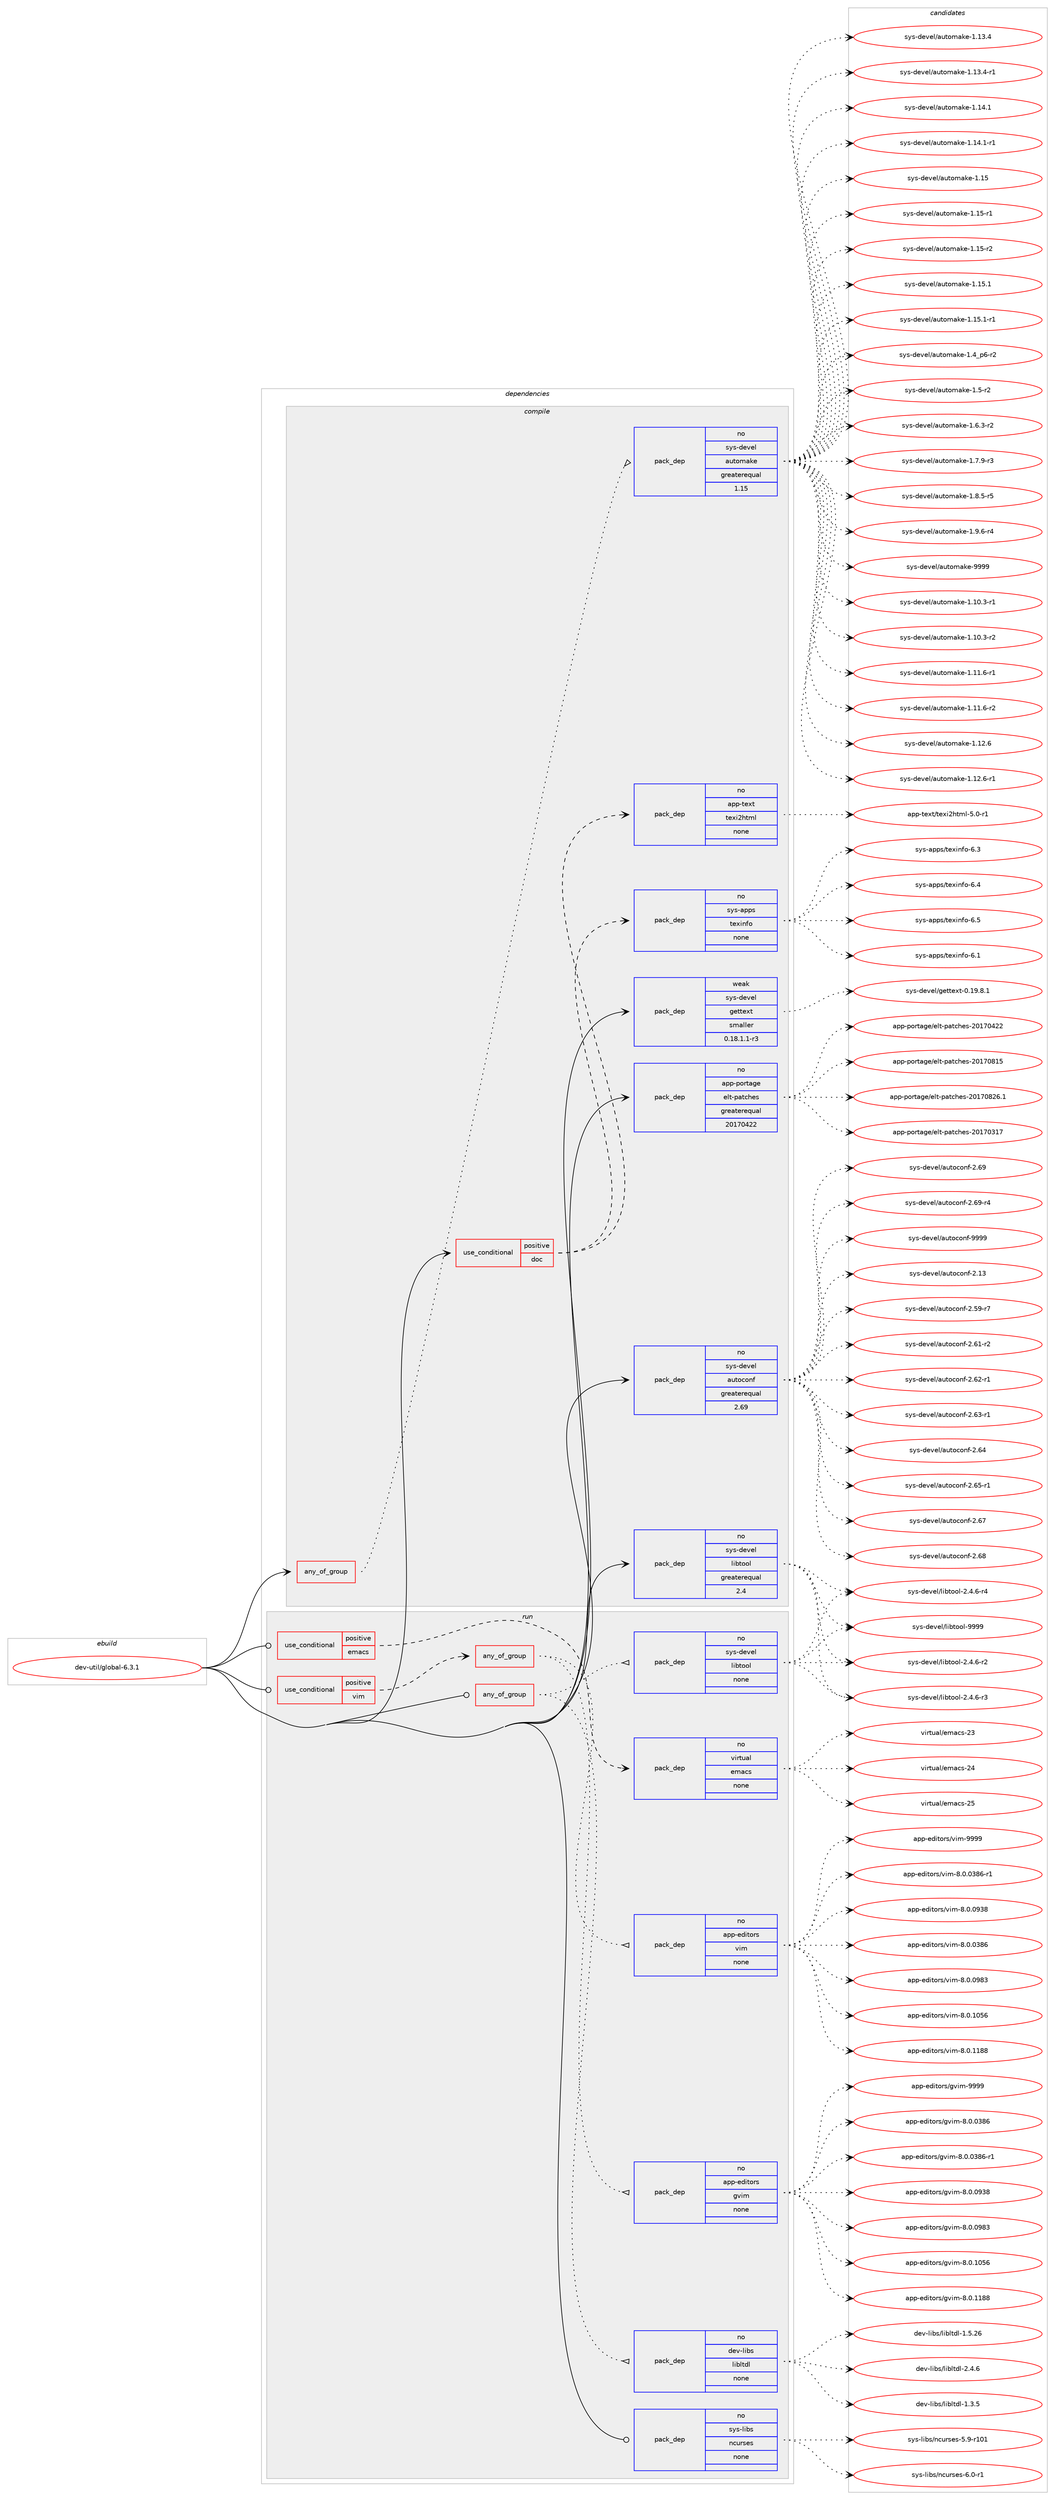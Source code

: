 digraph prolog {

# *************
# Graph options
# *************

newrank=true;
concentrate=true;
compound=true;
graph [rankdir=LR,fontname=Helvetica,fontsize=10,ranksep=1.5];#, ranksep=2.5, nodesep=0.2];
edge  [arrowhead=vee];
node  [fontname=Helvetica,fontsize=10];

# **********
# The ebuild
# **********

subgraph cluster_leftcol {
color=gray;
rank=same;
label=<<i>ebuild</i>>;
id [label="dev-util/global-6.3.1", color=red, width=4, href="../dev-util/global-6.3.1.svg"];
}

# ****************
# The dependencies
# ****************

subgraph cluster_midcol {
color=gray;
label=<<i>dependencies</i>>;
subgraph cluster_compile {
fillcolor="#eeeeee";
style=filled;
label=<<i>compile</i>>;
subgraph any4182 {
dependency285852 [label=<<TABLE BORDER="0" CELLBORDER="1" CELLSPACING="0" CELLPADDING="4"><TR><TD CELLPADDING="10">any_of_group</TD></TR></TABLE>>, shape=none, color=red];subgraph pack203381 {
dependency285853 [label=<<TABLE BORDER="0" CELLBORDER="1" CELLSPACING="0" CELLPADDING="4" WIDTH="220"><TR><TD ROWSPAN="6" CELLPADDING="30">pack_dep</TD></TR><TR><TD WIDTH="110">no</TD></TR><TR><TD>sys-devel</TD></TR><TR><TD>automake</TD></TR><TR><TD>greaterequal</TD></TR><TR><TD>1.15</TD></TR></TABLE>>, shape=none, color=blue];
}
dependency285852:e -> dependency285853:w [weight=20,style="dotted",arrowhead="oinv"];
}
id:e -> dependency285852:w [weight=20,style="solid",arrowhead="vee"];
subgraph cond78237 {
dependency285854 [label=<<TABLE BORDER="0" CELLBORDER="1" CELLSPACING="0" CELLPADDING="4"><TR><TD ROWSPAN="3" CELLPADDING="10">use_conditional</TD></TR><TR><TD>positive</TD></TR><TR><TD>doc</TD></TR></TABLE>>, shape=none, color=red];
subgraph pack203382 {
dependency285855 [label=<<TABLE BORDER="0" CELLBORDER="1" CELLSPACING="0" CELLPADDING="4" WIDTH="220"><TR><TD ROWSPAN="6" CELLPADDING="30">pack_dep</TD></TR><TR><TD WIDTH="110">no</TD></TR><TR><TD>app-text</TD></TR><TR><TD>texi2html</TD></TR><TR><TD>none</TD></TR><TR><TD></TD></TR></TABLE>>, shape=none, color=blue];
}
dependency285854:e -> dependency285855:w [weight=20,style="dashed",arrowhead="vee"];
subgraph pack203383 {
dependency285856 [label=<<TABLE BORDER="0" CELLBORDER="1" CELLSPACING="0" CELLPADDING="4" WIDTH="220"><TR><TD ROWSPAN="6" CELLPADDING="30">pack_dep</TD></TR><TR><TD WIDTH="110">no</TD></TR><TR><TD>sys-apps</TD></TR><TR><TD>texinfo</TD></TR><TR><TD>none</TD></TR><TR><TD></TD></TR></TABLE>>, shape=none, color=blue];
}
dependency285854:e -> dependency285856:w [weight=20,style="dashed",arrowhead="vee"];
}
id:e -> dependency285854:w [weight=20,style="solid",arrowhead="vee"];
subgraph pack203384 {
dependency285857 [label=<<TABLE BORDER="0" CELLBORDER="1" CELLSPACING="0" CELLPADDING="4" WIDTH="220"><TR><TD ROWSPAN="6" CELLPADDING="30">pack_dep</TD></TR><TR><TD WIDTH="110">no</TD></TR><TR><TD>app-portage</TD></TR><TR><TD>elt-patches</TD></TR><TR><TD>greaterequal</TD></TR><TR><TD>20170422</TD></TR></TABLE>>, shape=none, color=blue];
}
id:e -> dependency285857:w [weight=20,style="solid",arrowhead="vee"];
subgraph pack203385 {
dependency285858 [label=<<TABLE BORDER="0" CELLBORDER="1" CELLSPACING="0" CELLPADDING="4" WIDTH="220"><TR><TD ROWSPAN="6" CELLPADDING="30">pack_dep</TD></TR><TR><TD WIDTH="110">no</TD></TR><TR><TD>sys-devel</TD></TR><TR><TD>autoconf</TD></TR><TR><TD>greaterequal</TD></TR><TR><TD>2.69</TD></TR></TABLE>>, shape=none, color=blue];
}
id:e -> dependency285858:w [weight=20,style="solid",arrowhead="vee"];
subgraph pack203386 {
dependency285859 [label=<<TABLE BORDER="0" CELLBORDER="1" CELLSPACING="0" CELLPADDING="4" WIDTH="220"><TR><TD ROWSPAN="6" CELLPADDING="30">pack_dep</TD></TR><TR><TD WIDTH="110">no</TD></TR><TR><TD>sys-devel</TD></TR><TR><TD>libtool</TD></TR><TR><TD>greaterequal</TD></TR><TR><TD>2.4</TD></TR></TABLE>>, shape=none, color=blue];
}
id:e -> dependency285859:w [weight=20,style="solid",arrowhead="vee"];
subgraph pack203387 {
dependency285860 [label=<<TABLE BORDER="0" CELLBORDER="1" CELLSPACING="0" CELLPADDING="4" WIDTH="220"><TR><TD ROWSPAN="6" CELLPADDING="30">pack_dep</TD></TR><TR><TD WIDTH="110">weak</TD></TR><TR><TD>sys-devel</TD></TR><TR><TD>gettext</TD></TR><TR><TD>smaller</TD></TR><TR><TD>0.18.1.1-r3</TD></TR></TABLE>>, shape=none, color=blue];
}
id:e -> dependency285860:w [weight=20,style="solid",arrowhead="vee"];
}
subgraph cluster_compileandrun {
fillcolor="#eeeeee";
style=filled;
label=<<i>compile and run</i>>;
}
subgraph cluster_run {
fillcolor="#eeeeee";
style=filled;
label=<<i>run</i>>;
subgraph any4183 {
dependency285861 [label=<<TABLE BORDER="0" CELLBORDER="1" CELLSPACING="0" CELLPADDING="4"><TR><TD CELLPADDING="10">any_of_group</TD></TR></TABLE>>, shape=none, color=red];subgraph pack203388 {
dependency285862 [label=<<TABLE BORDER="0" CELLBORDER="1" CELLSPACING="0" CELLPADDING="4" WIDTH="220"><TR><TD ROWSPAN="6" CELLPADDING="30">pack_dep</TD></TR><TR><TD WIDTH="110">no</TD></TR><TR><TD>dev-libs</TD></TR><TR><TD>libltdl</TD></TR><TR><TD>none</TD></TR><TR><TD></TD></TR></TABLE>>, shape=none, color=blue];
}
dependency285861:e -> dependency285862:w [weight=20,style="dotted",arrowhead="oinv"];
subgraph pack203389 {
dependency285863 [label=<<TABLE BORDER="0" CELLBORDER="1" CELLSPACING="0" CELLPADDING="4" WIDTH="220"><TR><TD ROWSPAN="6" CELLPADDING="30">pack_dep</TD></TR><TR><TD WIDTH="110">no</TD></TR><TR><TD>sys-devel</TD></TR><TR><TD>libtool</TD></TR><TR><TD>none</TD></TR><TR><TD></TD></TR></TABLE>>, shape=none, color=blue];
}
dependency285861:e -> dependency285863:w [weight=20,style="dotted",arrowhead="oinv"];
}
id:e -> dependency285861:w [weight=20,style="solid",arrowhead="odot"];
subgraph cond78238 {
dependency285864 [label=<<TABLE BORDER="0" CELLBORDER="1" CELLSPACING="0" CELLPADDING="4"><TR><TD ROWSPAN="3" CELLPADDING="10">use_conditional</TD></TR><TR><TD>positive</TD></TR><TR><TD>emacs</TD></TR></TABLE>>, shape=none, color=red];
subgraph pack203390 {
dependency285865 [label=<<TABLE BORDER="0" CELLBORDER="1" CELLSPACING="0" CELLPADDING="4" WIDTH="220"><TR><TD ROWSPAN="6" CELLPADDING="30">pack_dep</TD></TR><TR><TD WIDTH="110">no</TD></TR><TR><TD>virtual</TD></TR><TR><TD>emacs</TD></TR><TR><TD>none</TD></TR><TR><TD></TD></TR></TABLE>>, shape=none, color=blue];
}
dependency285864:e -> dependency285865:w [weight=20,style="dashed",arrowhead="vee"];
}
id:e -> dependency285864:w [weight=20,style="solid",arrowhead="odot"];
subgraph cond78239 {
dependency285866 [label=<<TABLE BORDER="0" CELLBORDER="1" CELLSPACING="0" CELLPADDING="4"><TR><TD ROWSPAN="3" CELLPADDING="10">use_conditional</TD></TR><TR><TD>positive</TD></TR><TR><TD>vim</TD></TR></TABLE>>, shape=none, color=red];
subgraph any4184 {
dependency285867 [label=<<TABLE BORDER="0" CELLBORDER="1" CELLSPACING="0" CELLPADDING="4"><TR><TD CELLPADDING="10">any_of_group</TD></TR></TABLE>>, shape=none, color=red];subgraph pack203391 {
dependency285868 [label=<<TABLE BORDER="0" CELLBORDER="1" CELLSPACING="0" CELLPADDING="4" WIDTH="220"><TR><TD ROWSPAN="6" CELLPADDING="30">pack_dep</TD></TR><TR><TD WIDTH="110">no</TD></TR><TR><TD>app-editors</TD></TR><TR><TD>vim</TD></TR><TR><TD>none</TD></TR><TR><TD></TD></TR></TABLE>>, shape=none, color=blue];
}
dependency285867:e -> dependency285868:w [weight=20,style="dotted",arrowhead="oinv"];
subgraph pack203392 {
dependency285869 [label=<<TABLE BORDER="0" CELLBORDER="1" CELLSPACING="0" CELLPADDING="4" WIDTH="220"><TR><TD ROWSPAN="6" CELLPADDING="30">pack_dep</TD></TR><TR><TD WIDTH="110">no</TD></TR><TR><TD>app-editors</TD></TR><TR><TD>gvim</TD></TR><TR><TD>none</TD></TR><TR><TD></TD></TR></TABLE>>, shape=none, color=blue];
}
dependency285867:e -> dependency285869:w [weight=20,style="dotted",arrowhead="oinv"];
}
dependency285866:e -> dependency285867:w [weight=20,style="dashed",arrowhead="vee"];
}
id:e -> dependency285866:w [weight=20,style="solid",arrowhead="odot"];
subgraph pack203393 {
dependency285870 [label=<<TABLE BORDER="0" CELLBORDER="1" CELLSPACING="0" CELLPADDING="4" WIDTH="220"><TR><TD ROWSPAN="6" CELLPADDING="30">pack_dep</TD></TR><TR><TD WIDTH="110">no</TD></TR><TR><TD>sys-libs</TD></TR><TR><TD>ncurses</TD></TR><TR><TD>none</TD></TR><TR><TD></TD></TR></TABLE>>, shape=none, color=blue];
}
id:e -> dependency285870:w [weight=20,style="solid",arrowhead="odot"];
}
}

# **************
# The candidates
# **************

subgraph cluster_choices {
rank=same;
color=gray;
label=<<i>candidates</i>>;

subgraph choice203381 {
color=black;
nodesep=1;
choice11512111545100101118101108479711711611110997107101454946494846514511449 [label="sys-devel/automake-1.10.3-r1", color=red, width=4,href="../sys-devel/automake-1.10.3-r1.svg"];
choice11512111545100101118101108479711711611110997107101454946494846514511450 [label="sys-devel/automake-1.10.3-r2", color=red, width=4,href="../sys-devel/automake-1.10.3-r2.svg"];
choice11512111545100101118101108479711711611110997107101454946494946544511449 [label="sys-devel/automake-1.11.6-r1", color=red, width=4,href="../sys-devel/automake-1.11.6-r1.svg"];
choice11512111545100101118101108479711711611110997107101454946494946544511450 [label="sys-devel/automake-1.11.6-r2", color=red, width=4,href="../sys-devel/automake-1.11.6-r2.svg"];
choice1151211154510010111810110847971171161111099710710145494649504654 [label="sys-devel/automake-1.12.6", color=red, width=4,href="../sys-devel/automake-1.12.6.svg"];
choice11512111545100101118101108479711711611110997107101454946495046544511449 [label="sys-devel/automake-1.12.6-r1", color=red, width=4,href="../sys-devel/automake-1.12.6-r1.svg"];
choice1151211154510010111810110847971171161111099710710145494649514652 [label="sys-devel/automake-1.13.4", color=red, width=4,href="../sys-devel/automake-1.13.4.svg"];
choice11512111545100101118101108479711711611110997107101454946495146524511449 [label="sys-devel/automake-1.13.4-r1", color=red, width=4,href="../sys-devel/automake-1.13.4-r1.svg"];
choice1151211154510010111810110847971171161111099710710145494649524649 [label="sys-devel/automake-1.14.1", color=red, width=4,href="../sys-devel/automake-1.14.1.svg"];
choice11512111545100101118101108479711711611110997107101454946495246494511449 [label="sys-devel/automake-1.14.1-r1", color=red, width=4,href="../sys-devel/automake-1.14.1-r1.svg"];
choice115121115451001011181011084797117116111109971071014549464953 [label="sys-devel/automake-1.15", color=red, width=4,href="../sys-devel/automake-1.15.svg"];
choice1151211154510010111810110847971171161111099710710145494649534511449 [label="sys-devel/automake-1.15-r1", color=red, width=4,href="../sys-devel/automake-1.15-r1.svg"];
choice1151211154510010111810110847971171161111099710710145494649534511450 [label="sys-devel/automake-1.15-r2", color=red, width=4,href="../sys-devel/automake-1.15-r2.svg"];
choice1151211154510010111810110847971171161111099710710145494649534649 [label="sys-devel/automake-1.15.1", color=red, width=4,href="../sys-devel/automake-1.15.1.svg"];
choice11512111545100101118101108479711711611110997107101454946495346494511449 [label="sys-devel/automake-1.15.1-r1", color=red, width=4,href="../sys-devel/automake-1.15.1-r1.svg"];
choice115121115451001011181011084797117116111109971071014549465295112544511450 [label="sys-devel/automake-1.4_p6-r2", color=red, width=4,href="../sys-devel/automake-1.4_p6-r2.svg"];
choice11512111545100101118101108479711711611110997107101454946534511450 [label="sys-devel/automake-1.5-r2", color=red, width=4,href="../sys-devel/automake-1.5-r2.svg"];
choice115121115451001011181011084797117116111109971071014549465446514511450 [label="sys-devel/automake-1.6.3-r2", color=red, width=4,href="../sys-devel/automake-1.6.3-r2.svg"];
choice115121115451001011181011084797117116111109971071014549465546574511451 [label="sys-devel/automake-1.7.9-r3", color=red, width=4,href="../sys-devel/automake-1.7.9-r3.svg"];
choice115121115451001011181011084797117116111109971071014549465646534511453 [label="sys-devel/automake-1.8.5-r5", color=red, width=4,href="../sys-devel/automake-1.8.5-r5.svg"];
choice115121115451001011181011084797117116111109971071014549465746544511452 [label="sys-devel/automake-1.9.6-r4", color=red, width=4,href="../sys-devel/automake-1.9.6-r4.svg"];
choice115121115451001011181011084797117116111109971071014557575757 [label="sys-devel/automake-9999", color=red, width=4,href="../sys-devel/automake-9999.svg"];
dependency285853:e -> choice11512111545100101118101108479711711611110997107101454946494846514511449:w [style=dotted,weight="100"];
dependency285853:e -> choice11512111545100101118101108479711711611110997107101454946494846514511450:w [style=dotted,weight="100"];
dependency285853:e -> choice11512111545100101118101108479711711611110997107101454946494946544511449:w [style=dotted,weight="100"];
dependency285853:e -> choice11512111545100101118101108479711711611110997107101454946494946544511450:w [style=dotted,weight="100"];
dependency285853:e -> choice1151211154510010111810110847971171161111099710710145494649504654:w [style=dotted,weight="100"];
dependency285853:e -> choice11512111545100101118101108479711711611110997107101454946495046544511449:w [style=dotted,weight="100"];
dependency285853:e -> choice1151211154510010111810110847971171161111099710710145494649514652:w [style=dotted,weight="100"];
dependency285853:e -> choice11512111545100101118101108479711711611110997107101454946495146524511449:w [style=dotted,weight="100"];
dependency285853:e -> choice1151211154510010111810110847971171161111099710710145494649524649:w [style=dotted,weight="100"];
dependency285853:e -> choice11512111545100101118101108479711711611110997107101454946495246494511449:w [style=dotted,weight="100"];
dependency285853:e -> choice115121115451001011181011084797117116111109971071014549464953:w [style=dotted,weight="100"];
dependency285853:e -> choice1151211154510010111810110847971171161111099710710145494649534511449:w [style=dotted,weight="100"];
dependency285853:e -> choice1151211154510010111810110847971171161111099710710145494649534511450:w [style=dotted,weight="100"];
dependency285853:e -> choice1151211154510010111810110847971171161111099710710145494649534649:w [style=dotted,weight="100"];
dependency285853:e -> choice11512111545100101118101108479711711611110997107101454946495346494511449:w [style=dotted,weight="100"];
dependency285853:e -> choice115121115451001011181011084797117116111109971071014549465295112544511450:w [style=dotted,weight="100"];
dependency285853:e -> choice11512111545100101118101108479711711611110997107101454946534511450:w [style=dotted,weight="100"];
dependency285853:e -> choice115121115451001011181011084797117116111109971071014549465446514511450:w [style=dotted,weight="100"];
dependency285853:e -> choice115121115451001011181011084797117116111109971071014549465546574511451:w [style=dotted,weight="100"];
dependency285853:e -> choice115121115451001011181011084797117116111109971071014549465646534511453:w [style=dotted,weight="100"];
dependency285853:e -> choice115121115451001011181011084797117116111109971071014549465746544511452:w [style=dotted,weight="100"];
dependency285853:e -> choice115121115451001011181011084797117116111109971071014557575757:w [style=dotted,weight="100"];
}
subgraph choice203382 {
color=black;
nodesep=1;
choice97112112451161011201164711610112010550104116109108455346484511449 [label="app-text/texi2html-5.0-r1", color=red, width=4,href="../app-text/texi2html-5.0-r1.svg"];
dependency285855:e -> choice97112112451161011201164711610112010550104116109108455346484511449:w [style=dotted,weight="100"];
}
subgraph choice203383 {
color=black;
nodesep=1;
choice11512111545971121121154711610112010511010211145544649 [label="sys-apps/texinfo-6.1", color=red, width=4,href="../sys-apps/texinfo-6.1.svg"];
choice11512111545971121121154711610112010511010211145544651 [label="sys-apps/texinfo-6.3", color=red, width=4,href="../sys-apps/texinfo-6.3.svg"];
choice11512111545971121121154711610112010511010211145544652 [label="sys-apps/texinfo-6.4", color=red, width=4,href="../sys-apps/texinfo-6.4.svg"];
choice11512111545971121121154711610112010511010211145544653 [label="sys-apps/texinfo-6.5", color=red, width=4,href="../sys-apps/texinfo-6.5.svg"];
dependency285856:e -> choice11512111545971121121154711610112010511010211145544649:w [style=dotted,weight="100"];
dependency285856:e -> choice11512111545971121121154711610112010511010211145544651:w [style=dotted,weight="100"];
dependency285856:e -> choice11512111545971121121154711610112010511010211145544652:w [style=dotted,weight="100"];
dependency285856:e -> choice11512111545971121121154711610112010511010211145544653:w [style=dotted,weight="100"];
}
subgraph choice203384 {
color=black;
nodesep=1;
choice97112112451121111141169710310147101108116451129711699104101115455048495548514955 [label="app-portage/elt-patches-20170317", color=red, width=4,href="../app-portage/elt-patches-20170317.svg"];
choice97112112451121111141169710310147101108116451129711699104101115455048495548525050 [label="app-portage/elt-patches-20170422", color=red, width=4,href="../app-portage/elt-patches-20170422.svg"];
choice97112112451121111141169710310147101108116451129711699104101115455048495548564953 [label="app-portage/elt-patches-20170815", color=red, width=4,href="../app-portage/elt-patches-20170815.svg"];
choice971121124511211111411697103101471011081164511297116991041011154550484955485650544649 [label="app-portage/elt-patches-20170826.1", color=red, width=4,href="../app-portage/elt-patches-20170826.1.svg"];
dependency285857:e -> choice97112112451121111141169710310147101108116451129711699104101115455048495548514955:w [style=dotted,weight="100"];
dependency285857:e -> choice97112112451121111141169710310147101108116451129711699104101115455048495548525050:w [style=dotted,weight="100"];
dependency285857:e -> choice97112112451121111141169710310147101108116451129711699104101115455048495548564953:w [style=dotted,weight="100"];
dependency285857:e -> choice971121124511211111411697103101471011081164511297116991041011154550484955485650544649:w [style=dotted,weight="100"];
}
subgraph choice203385 {
color=black;
nodesep=1;
choice115121115451001011181011084797117116111991111101024550464951 [label="sys-devel/autoconf-2.13", color=red, width=4,href="../sys-devel/autoconf-2.13.svg"];
choice1151211154510010111810110847971171161119911111010245504653574511455 [label="sys-devel/autoconf-2.59-r7", color=red, width=4,href="../sys-devel/autoconf-2.59-r7.svg"];
choice1151211154510010111810110847971171161119911111010245504654494511450 [label="sys-devel/autoconf-2.61-r2", color=red, width=4,href="../sys-devel/autoconf-2.61-r2.svg"];
choice1151211154510010111810110847971171161119911111010245504654504511449 [label="sys-devel/autoconf-2.62-r1", color=red, width=4,href="../sys-devel/autoconf-2.62-r1.svg"];
choice1151211154510010111810110847971171161119911111010245504654514511449 [label="sys-devel/autoconf-2.63-r1", color=red, width=4,href="../sys-devel/autoconf-2.63-r1.svg"];
choice115121115451001011181011084797117116111991111101024550465452 [label="sys-devel/autoconf-2.64", color=red, width=4,href="../sys-devel/autoconf-2.64.svg"];
choice1151211154510010111810110847971171161119911111010245504654534511449 [label="sys-devel/autoconf-2.65-r1", color=red, width=4,href="../sys-devel/autoconf-2.65-r1.svg"];
choice115121115451001011181011084797117116111991111101024550465455 [label="sys-devel/autoconf-2.67", color=red, width=4,href="../sys-devel/autoconf-2.67.svg"];
choice115121115451001011181011084797117116111991111101024550465456 [label="sys-devel/autoconf-2.68", color=red, width=4,href="../sys-devel/autoconf-2.68.svg"];
choice115121115451001011181011084797117116111991111101024550465457 [label="sys-devel/autoconf-2.69", color=red, width=4,href="../sys-devel/autoconf-2.69.svg"];
choice1151211154510010111810110847971171161119911111010245504654574511452 [label="sys-devel/autoconf-2.69-r4", color=red, width=4,href="../sys-devel/autoconf-2.69-r4.svg"];
choice115121115451001011181011084797117116111991111101024557575757 [label="sys-devel/autoconf-9999", color=red, width=4,href="../sys-devel/autoconf-9999.svg"];
dependency285858:e -> choice115121115451001011181011084797117116111991111101024550464951:w [style=dotted,weight="100"];
dependency285858:e -> choice1151211154510010111810110847971171161119911111010245504653574511455:w [style=dotted,weight="100"];
dependency285858:e -> choice1151211154510010111810110847971171161119911111010245504654494511450:w [style=dotted,weight="100"];
dependency285858:e -> choice1151211154510010111810110847971171161119911111010245504654504511449:w [style=dotted,weight="100"];
dependency285858:e -> choice1151211154510010111810110847971171161119911111010245504654514511449:w [style=dotted,weight="100"];
dependency285858:e -> choice115121115451001011181011084797117116111991111101024550465452:w [style=dotted,weight="100"];
dependency285858:e -> choice1151211154510010111810110847971171161119911111010245504654534511449:w [style=dotted,weight="100"];
dependency285858:e -> choice115121115451001011181011084797117116111991111101024550465455:w [style=dotted,weight="100"];
dependency285858:e -> choice115121115451001011181011084797117116111991111101024550465456:w [style=dotted,weight="100"];
dependency285858:e -> choice115121115451001011181011084797117116111991111101024550465457:w [style=dotted,weight="100"];
dependency285858:e -> choice1151211154510010111810110847971171161119911111010245504654574511452:w [style=dotted,weight="100"];
dependency285858:e -> choice115121115451001011181011084797117116111991111101024557575757:w [style=dotted,weight="100"];
}
subgraph choice203386 {
color=black;
nodesep=1;
choice1151211154510010111810110847108105981161111111084550465246544511450 [label="sys-devel/libtool-2.4.6-r2", color=red, width=4,href="../sys-devel/libtool-2.4.6-r2.svg"];
choice1151211154510010111810110847108105981161111111084550465246544511451 [label="sys-devel/libtool-2.4.6-r3", color=red, width=4,href="../sys-devel/libtool-2.4.6-r3.svg"];
choice1151211154510010111810110847108105981161111111084550465246544511452 [label="sys-devel/libtool-2.4.6-r4", color=red, width=4,href="../sys-devel/libtool-2.4.6-r4.svg"];
choice1151211154510010111810110847108105981161111111084557575757 [label="sys-devel/libtool-9999", color=red, width=4,href="../sys-devel/libtool-9999.svg"];
dependency285859:e -> choice1151211154510010111810110847108105981161111111084550465246544511450:w [style=dotted,weight="100"];
dependency285859:e -> choice1151211154510010111810110847108105981161111111084550465246544511451:w [style=dotted,weight="100"];
dependency285859:e -> choice1151211154510010111810110847108105981161111111084550465246544511452:w [style=dotted,weight="100"];
dependency285859:e -> choice1151211154510010111810110847108105981161111111084557575757:w [style=dotted,weight="100"];
}
subgraph choice203387 {
color=black;
nodesep=1;
choice1151211154510010111810110847103101116116101120116454846495746564649 [label="sys-devel/gettext-0.19.8.1", color=red, width=4,href="../sys-devel/gettext-0.19.8.1.svg"];
dependency285860:e -> choice1151211154510010111810110847103101116116101120116454846495746564649:w [style=dotted,weight="100"];
}
subgraph choice203388 {
color=black;
nodesep=1;
choice10010111845108105981154710810598108116100108454946514653 [label="dev-libs/libltdl-1.3.5", color=red, width=4,href="../dev-libs/libltdl-1.3.5.svg"];
choice1001011184510810598115471081059810811610010845494653465054 [label="dev-libs/libltdl-1.5.26", color=red, width=4,href="../dev-libs/libltdl-1.5.26.svg"];
choice10010111845108105981154710810598108116100108455046524654 [label="dev-libs/libltdl-2.4.6", color=red, width=4,href="../dev-libs/libltdl-2.4.6.svg"];
dependency285862:e -> choice10010111845108105981154710810598108116100108454946514653:w [style=dotted,weight="100"];
dependency285862:e -> choice1001011184510810598115471081059810811610010845494653465054:w [style=dotted,weight="100"];
dependency285862:e -> choice10010111845108105981154710810598108116100108455046524654:w [style=dotted,weight="100"];
}
subgraph choice203389 {
color=black;
nodesep=1;
choice1151211154510010111810110847108105981161111111084550465246544511450 [label="sys-devel/libtool-2.4.6-r2", color=red, width=4,href="../sys-devel/libtool-2.4.6-r2.svg"];
choice1151211154510010111810110847108105981161111111084550465246544511451 [label="sys-devel/libtool-2.4.6-r3", color=red, width=4,href="../sys-devel/libtool-2.4.6-r3.svg"];
choice1151211154510010111810110847108105981161111111084550465246544511452 [label="sys-devel/libtool-2.4.6-r4", color=red, width=4,href="../sys-devel/libtool-2.4.6-r4.svg"];
choice1151211154510010111810110847108105981161111111084557575757 [label="sys-devel/libtool-9999", color=red, width=4,href="../sys-devel/libtool-9999.svg"];
dependency285863:e -> choice1151211154510010111810110847108105981161111111084550465246544511450:w [style=dotted,weight="100"];
dependency285863:e -> choice1151211154510010111810110847108105981161111111084550465246544511451:w [style=dotted,weight="100"];
dependency285863:e -> choice1151211154510010111810110847108105981161111111084550465246544511452:w [style=dotted,weight="100"];
dependency285863:e -> choice1151211154510010111810110847108105981161111111084557575757:w [style=dotted,weight="100"];
}
subgraph choice203390 {
color=black;
nodesep=1;
choice11810511411611797108471011099799115455051 [label="virtual/emacs-23", color=red, width=4,href="../virtual/emacs-23.svg"];
choice11810511411611797108471011099799115455052 [label="virtual/emacs-24", color=red, width=4,href="../virtual/emacs-24.svg"];
choice11810511411611797108471011099799115455053 [label="virtual/emacs-25", color=red, width=4,href="../virtual/emacs-25.svg"];
dependency285865:e -> choice11810511411611797108471011099799115455051:w [style=dotted,weight="100"];
dependency285865:e -> choice11810511411611797108471011099799115455052:w [style=dotted,weight="100"];
dependency285865:e -> choice11810511411611797108471011099799115455053:w [style=dotted,weight="100"];
}
subgraph choice203391 {
color=black;
nodesep=1;
choice971121124510110010511611111411547118105109455646484648515654 [label="app-editors/vim-8.0.0386", color=red, width=4,href="../app-editors/vim-8.0.0386.svg"];
choice9711211245101100105116111114115471181051094556464846485156544511449 [label="app-editors/vim-8.0.0386-r1", color=red, width=4,href="../app-editors/vim-8.0.0386-r1.svg"];
choice971121124510110010511611111411547118105109455646484648575156 [label="app-editors/vim-8.0.0938", color=red, width=4,href="../app-editors/vim-8.0.0938.svg"];
choice971121124510110010511611111411547118105109455646484648575651 [label="app-editors/vim-8.0.0983", color=red, width=4,href="../app-editors/vim-8.0.0983.svg"];
choice971121124510110010511611111411547118105109455646484649485354 [label="app-editors/vim-8.0.1056", color=red, width=4,href="../app-editors/vim-8.0.1056.svg"];
choice971121124510110010511611111411547118105109455646484649495656 [label="app-editors/vim-8.0.1188", color=red, width=4,href="../app-editors/vim-8.0.1188.svg"];
choice9711211245101100105116111114115471181051094557575757 [label="app-editors/vim-9999", color=red, width=4,href="../app-editors/vim-9999.svg"];
dependency285868:e -> choice971121124510110010511611111411547118105109455646484648515654:w [style=dotted,weight="100"];
dependency285868:e -> choice9711211245101100105116111114115471181051094556464846485156544511449:w [style=dotted,weight="100"];
dependency285868:e -> choice971121124510110010511611111411547118105109455646484648575156:w [style=dotted,weight="100"];
dependency285868:e -> choice971121124510110010511611111411547118105109455646484648575651:w [style=dotted,weight="100"];
dependency285868:e -> choice971121124510110010511611111411547118105109455646484649485354:w [style=dotted,weight="100"];
dependency285868:e -> choice971121124510110010511611111411547118105109455646484649495656:w [style=dotted,weight="100"];
dependency285868:e -> choice9711211245101100105116111114115471181051094557575757:w [style=dotted,weight="100"];
}
subgraph choice203392 {
color=black;
nodesep=1;
choice971121124510110010511611111411547103118105109455646484648515654 [label="app-editors/gvim-8.0.0386", color=red, width=4,href="../app-editors/gvim-8.0.0386.svg"];
choice9711211245101100105116111114115471031181051094556464846485156544511449 [label="app-editors/gvim-8.0.0386-r1", color=red, width=4,href="../app-editors/gvim-8.0.0386-r1.svg"];
choice971121124510110010511611111411547103118105109455646484648575156 [label="app-editors/gvim-8.0.0938", color=red, width=4,href="../app-editors/gvim-8.0.0938.svg"];
choice971121124510110010511611111411547103118105109455646484648575651 [label="app-editors/gvim-8.0.0983", color=red, width=4,href="../app-editors/gvim-8.0.0983.svg"];
choice971121124510110010511611111411547103118105109455646484649485354 [label="app-editors/gvim-8.0.1056", color=red, width=4,href="../app-editors/gvim-8.0.1056.svg"];
choice971121124510110010511611111411547103118105109455646484649495656 [label="app-editors/gvim-8.0.1188", color=red, width=4,href="../app-editors/gvim-8.0.1188.svg"];
choice9711211245101100105116111114115471031181051094557575757 [label="app-editors/gvim-9999", color=red, width=4,href="../app-editors/gvim-9999.svg"];
dependency285869:e -> choice971121124510110010511611111411547103118105109455646484648515654:w [style=dotted,weight="100"];
dependency285869:e -> choice9711211245101100105116111114115471031181051094556464846485156544511449:w [style=dotted,weight="100"];
dependency285869:e -> choice971121124510110010511611111411547103118105109455646484648575156:w [style=dotted,weight="100"];
dependency285869:e -> choice971121124510110010511611111411547103118105109455646484648575651:w [style=dotted,weight="100"];
dependency285869:e -> choice971121124510110010511611111411547103118105109455646484649485354:w [style=dotted,weight="100"];
dependency285869:e -> choice971121124510110010511611111411547103118105109455646484649495656:w [style=dotted,weight="100"];
dependency285869:e -> choice9711211245101100105116111114115471031181051094557575757:w [style=dotted,weight="100"];
}
subgraph choice203393 {
color=black;
nodesep=1;
choice115121115451081059811547110991171141151011154553465745114494849 [label="sys-libs/ncurses-5.9-r101", color=red, width=4,href="../sys-libs/ncurses-5.9-r101.svg"];
choice11512111545108105981154711099117114115101115455446484511449 [label="sys-libs/ncurses-6.0-r1", color=red, width=4,href="../sys-libs/ncurses-6.0-r1.svg"];
dependency285870:e -> choice115121115451081059811547110991171141151011154553465745114494849:w [style=dotted,weight="100"];
dependency285870:e -> choice11512111545108105981154711099117114115101115455446484511449:w [style=dotted,weight="100"];
}
}

}
